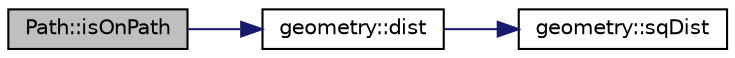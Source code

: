 digraph "Path::isOnPath"
{
 // LATEX_PDF_SIZE
  edge [fontname="Helvetica",fontsize="10",labelfontname="Helvetica",labelfontsize="10"];
  node [fontname="Helvetica",fontsize="10",shape=record];
  rankdir="LR";
  Node1 [label="Path::isOnPath",height=0.2,width=0.4,color="black", fillcolor="grey75", style="filled", fontcolor="black",tooltip="Checks whether a point is inside the radius of the path."];
  Node1 -> Node2 [color="midnightblue",fontsize="10",style="solid",fontname="Helvetica"];
  Node2 [label="geometry::dist",height=0.2,width=0.4,color="black", fillcolor="white", style="filled",URL="$namespacegeometry.html#a9a1ebcb6a74b046020dcc91c40554a3a",tooltip=" "];
  Node2 -> Node3 [color="midnightblue",fontsize="10",style="solid",fontname="Helvetica"];
  Node3 [label="geometry::sqDist",height=0.2,width=0.4,color="black", fillcolor="white", style="filled",URL="$namespacegeometry.html#a478ae992edb02bc432e6d0420c40e336",tooltip=" "];
}
